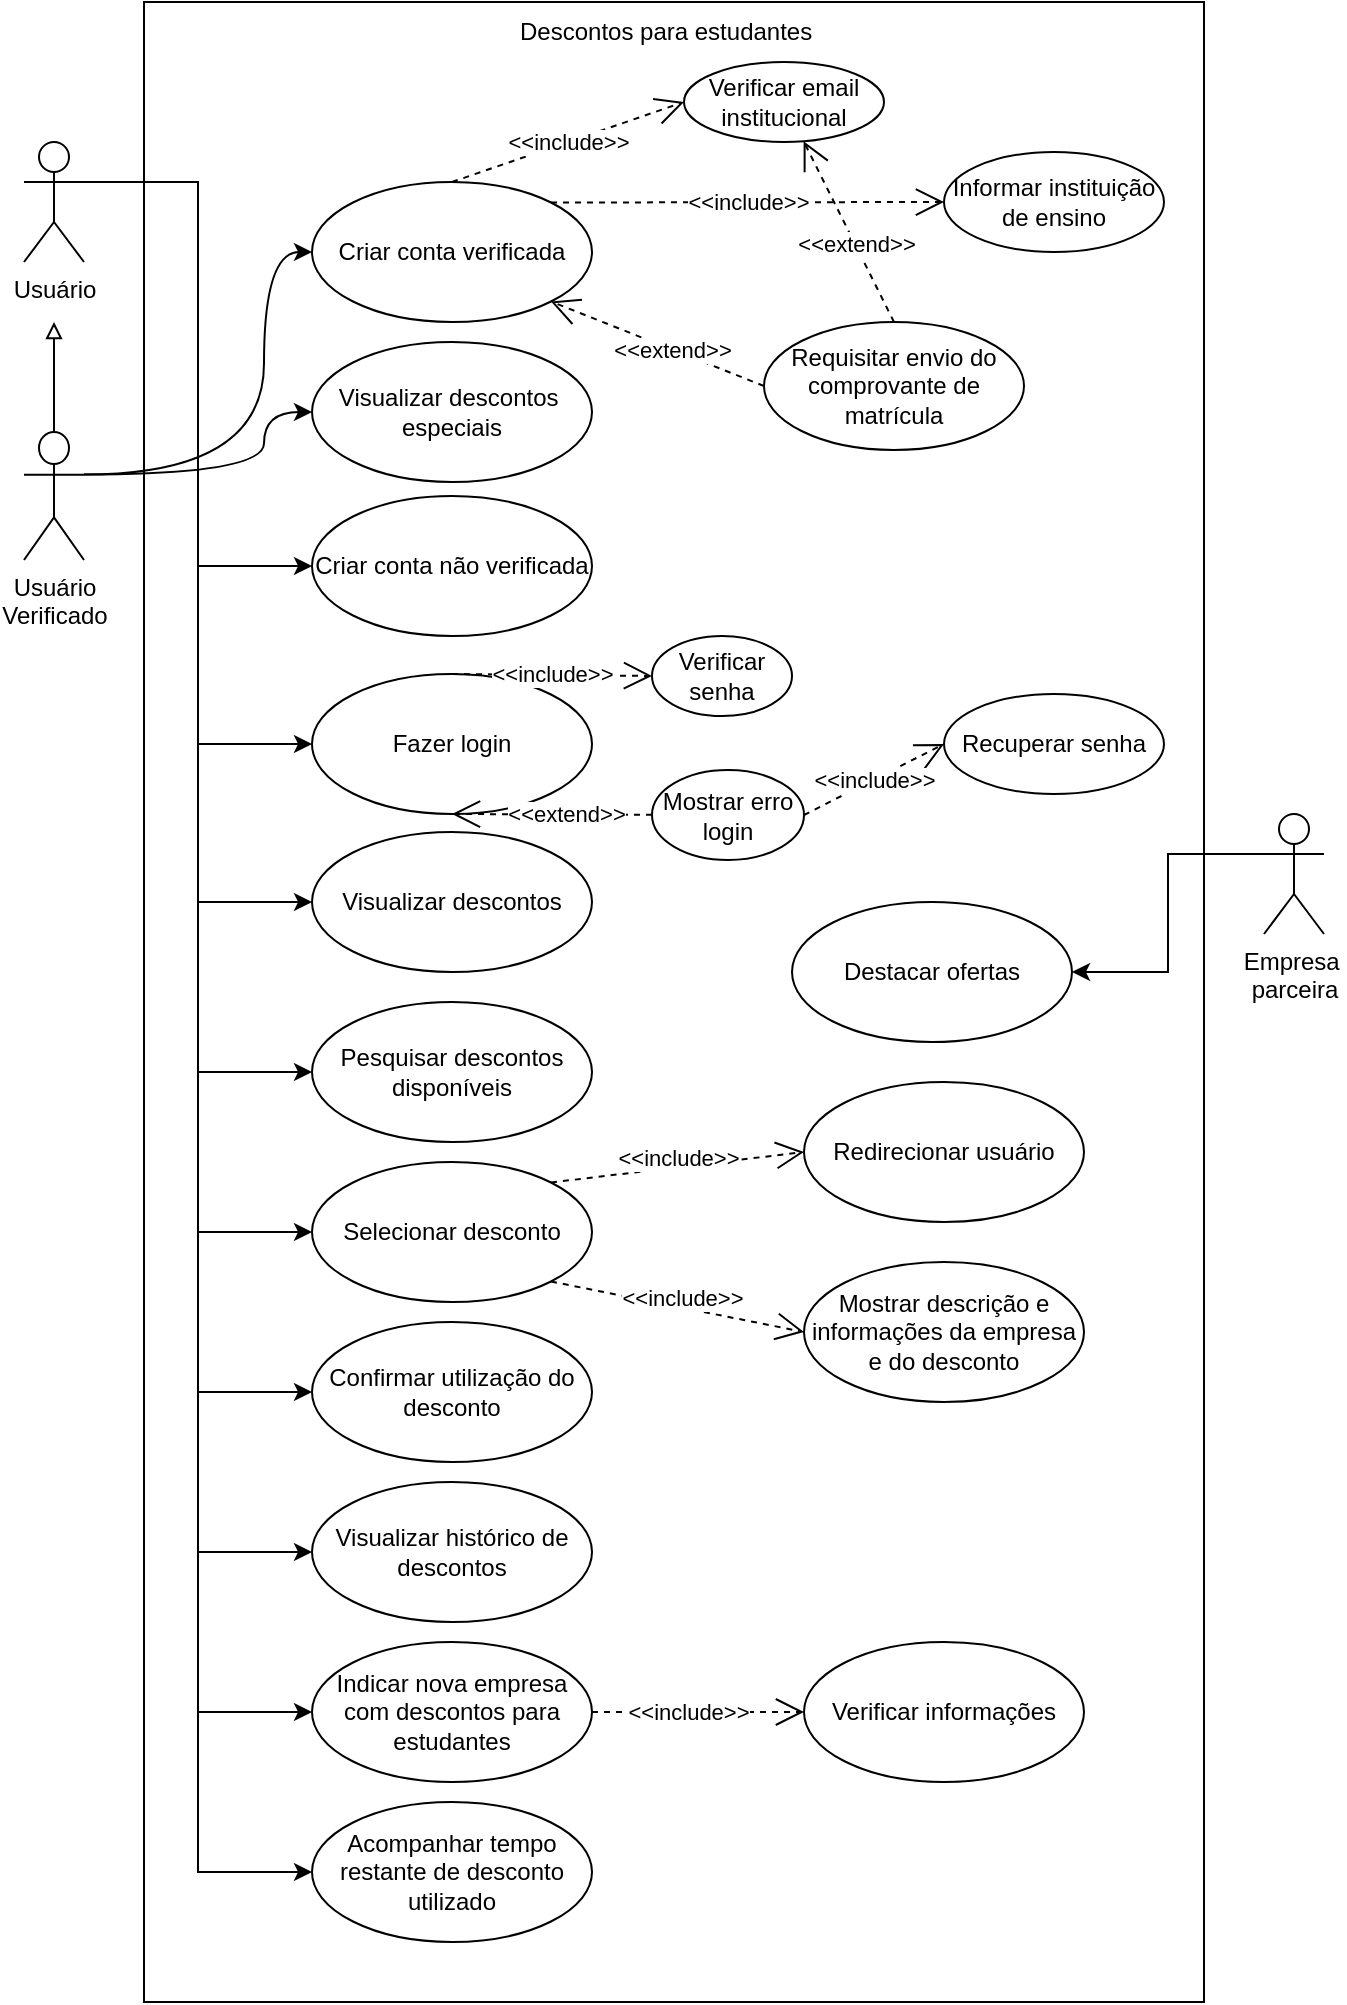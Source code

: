 <mxfile version="20.8.16" type="device"><diagram name="Página-1" id="qOazbDhE25L41gAxgi3x"><mxGraphModel dx="1434" dy="2018" grid="1" gridSize="10" guides="1" tooltips="1" connect="1" arrows="1" fold="1" page="1" pageScale="1" pageWidth="827" pageHeight="1169" math="0" shadow="0"><root><mxCell id="0"/><mxCell id="1" parent="0"/><mxCell id="r52DJJkO7hQ2NDdyozN8-1" value="" style="rounded=0;whiteSpace=wrap;html=1;" parent="1" vertex="1"><mxGeometry x="150" y="-1070" width="530" height="1000" as="geometry"/></mxCell><mxCell id="r52DJJkO7hQ2NDdyozN8-13" style="edgeStyle=orthogonalEdgeStyle;rounded=0;orthogonalLoop=1;jettySize=auto;html=1;exitX=1;exitY=0.333;exitDx=0;exitDy=0;exitPerimeter=0;entryX=0;entryY=0.5;entryDx=0;entryDy=0;" parent="1" target="r52DJJkO7hQ2NDdyozN8-5" edge="1" source="r52DJJkO7hQ2NDdyozN8-2"><mxGeometry relative="1" as="geometry"><mxPoint x="140" y="-620" as="sourcePoint"/></mxGeometry></mxCell><mxCell id="r52DJJkO7hQ2NDdyozN8-14" style="edgeStyle=orthogonalEdgeStyle;rounded=0;orthogonalLoop=1;jettySize=auto;html=1;exitX=1;exitY=0.333;exitDx=0;exitDy=0;exitPerimeter=0;entryX=0;entryY=0.5;entryDx=0;entryDy=0;" parent="1" target="r52DJJkO7hQ2NDdyozN8-10" edge="1" source="r52DJJkO7hQ2NDdyozN8-2"><mxGeometry relative="1" as="geometry"><mxPoint x="140" y="-620" as="sourcePoint"/></mxGeometry></mxCell><mxCell id="r52DJJkO7hQ2NDdyozN8-15" style="edgeStyle=orthogonalEdgeStyle;rounded=0;orthogonalLoop=1;jettySize=auto;html=1;exitX=1;exitY=0.333;exitDx=0;exitDy=0;exitPerimeter=0;entryX=0;entryY=0.5;entryDx=0;entryDy=0;" parent="1" target="r52DJJkO7hQ2NDdyozN8-11" edge="1" source="r52DJJkO7hQ2NDdyozN8-2"><mxGeometry relative="1" as="geometry"><mxPoint x="140" y="-620" as="sourcePoint"/></mxGeometry></mxCell><mxCell id="r52DJJkO7hQ2NDdyozN8-23" style="edgeStyle=orthogonalEdgeStyle;rounded=0;orthogonalLoop=1;jettySize=auto;html=1;exitX=1;exitY=0.333;exitDx=0;exitDy=0;exitPerimeter=0;entryX=0;entryY=0.5;entryDx=0;entryDy=0;" parent="1" target="r52DJJkO7hQ2NDdyozN8-22" edge="1" source="r52DJJkO7hQ2NDdyozN8-2"><mxGeometry relative="1" as="geometry"><mxPoint x="140" y="-620" as="sourcePoint"/></mxGeometry></mxCell><mxCell id="r52DJJkO7hQ2NDdyozN8-33" style="edgeStyle=orthogonalEdgeStyle;rounded=0;orthogonalLoop=1;jettySize=auto;html=1;exitX=1;exitY=0.333;exitDx=0;exitDy=0;exitPerimeter=0;entryX=0;entryY=0.5;entryDx=0;entryDy=0;" parent="1" target="r52DJJkO7hQ2NDdyozN8-32" edge="1" source="r52DJJkO7hQ2NDdyozN8-2"><mxGeometry relative="1" as="geometry"><mxPoint x="140" y="-620" as="sourcePoint"/></mxGeometry></mxCell><mxCell id="r52DJJkO7hQ2NDdyozN8-35" style="edgeStyle=orthogonalEdgeStyle;rounded=0;orthogonalLoop=1;jettySize=auto;html=1;exitX=1;exitY=0.333;exitDx=0;exitDy=0;exitPerimeter=0;entryX=0;entryY=0.5;entryDx=0;entryDy=0;" parent="1" target="r52DJJkO7hQ2NDdyozN8-34" edge="1" source="r52DJJkO7hQ2NDdyozN8-2"><mxGeometry relative="1" as="geometry"><mxPoint x="140" y="-620" as="sourcePoint"/></mxGeometry></mxCell><mxCell id="AZddP5NKxP03tEK6zNNX-7" style="edgeStyle=orthogonalEdgeStyle;rounded=0;orthogonalLoop=1;jettySize=auto;html=1;exitX=1;exitY=0.333;exitDx=0;exitDy=0;exitPerimeter=0;entryX=0;entryY=0.5;entryDx=0;entryDy=0;" parent="1" target="AZddP5NKxP03tEK6zNNX-1" edge="1" source="r52DJJkO7hQ2NDdyozN8-2"><mxGeometry relative="1" as="geometry"><mxPoint x="140" y="-620" as="sourcePoint"/></mxGeometry></mxCell><mxCell id="B63mDpn9Tx1kX9USl7d3-5" style="edgeStyle=orthogonalEdgeStyle;rounded=0;orthogonalLoop=1;jettySize=auto;html=1;exitX=1;exitY=0.333;exitDx=0;exitDy=0;exitPerimeter=0;entryX=0;entryY=0.5;entryDx=0;entryDy=0;" parent="1" source="r52DJJkO7hQ2NDdyozN8-2" target="B63mDpn9Tx1kX9USl7d3-4" edge="1"><mxGeometry relative="1" as="geometry"/></mxCell><mxCell id="b9guiwGfVOFb5EUr2cfM-2" style="edgeStyle=orthogonalEdgeStyle;rounded=0;orthogonalLoop=1;jettySize=auto;html=1;exitX=1;exitY=0.333;exitDx=0;exitDy=0;exitPerimeter=0;entryX=0;entryY=0.5;entryDx=0;entryDy=0;" edge="1" parent="1" source="r52DJJkO7hQ2NDdyozN8-2" target="b9guiwGfVOFb5EUr2cfM-1"><mxGeometry relative="1" as="geometry"/></mxCell><mxCell id="r52DJJkO7hQ2NDdyozN8-2" value="Usuário" style="shape=umlActor;verticalLabelPosition=bottom;verticalAlign=top;html=1;rounded=0;" parent="1" vertex="1"><mxGeometry x="90" y="-1000" width="30" height="60" as="geometry"/></mxCell><mxCell id="r52DJJkO7hQ2NDdyozN8-4" value="Criar conta verificada" style="ellipse;whiteSpace=wrap;html=1;rounded=0;" parent="1" vertex="1"><mxGeometry x="234" y="-980" width="140" height="70" as="geometry"/></mxCell><mxCell id="r52DJJkO7hQ2NDdyozN8-5" value="Fazer login" style="ellipse;whiteSpace=wrap;html=1;rounded=0;" parent="1" vertex="1"><mxGeometry x="234" y="-734" width="140" height="70" as="geometry"/></mxCell><mxCell id="r52DJJkO7hQ2NDdyozN8-6" value="&amp;lt;&amp;lt;extend&amp;gt;&amp;gt;" style="endArrow=open;endSize=12;dashed=1;html=1;rounded=0;entryX=0.5;entryY=1;entryDx=0;entryDy=0;" parent="1" source="r52DJJkO7hQ2NDdyozN8-7" target="r52DJJkO7hQ2NDdyozN8-5" edge="1"><mxGeometry x="-0.137" width="160" relative="1" as="geometry"><mxPoint x="470" y="-690" as="sourcePoint"/><mxPoint x="630" y="-690" as="targetPoint"/><Array as="points"/><mxPoint as="offset"/></mxGeometry></mxCell><mxCell id="r52DJJkO7hQ2NDdyozN8-7" value="Mostrar erro login" style="ellipse;whiteSpace=wrap;html=1;rounded=0;" parent="1" vertex="1"><mxGeometry x="404" y="-686" width="76" height="45" as="geometry"/></mxCell><mxCell id="r52DJJkO7hQ2NDdyozN8-8" value="&amp;lt;&amp;lt;include&amp;gt;&amp;gt;" style="endArrow=open;endSize=12;dashed=1;html=1;rounded=0;exitX=0.5;exitY=0;exitDx=0;exitDy=0;entryX=0;entryY=0.5;entryDx=0;entryDy=0;" parent="1" source="r52DJJkO7hQ2NDdyozN8-5" target="r52DJJkO7hQ2NDdyozN8-9" edge="1"><mxGeometry x="-0.003" width="160" relative="1" as="geometry"><mxPoint x="490" y="-760" as="sourcePoint"/><mxPoint x="662.09" y="-735.16" as="targetPoint"/><Array as="points"/><mxPoint as="offset"/></mxGeometry></mxCell><mxCell id="r52DJJkO7hQ2NDdyozN8-9" value="Verificar senha" style="ellipse;whiteSpace=wrap;html=1;rounded=0;" parent="1" vertex="1"><mxGeometry x="404" y="-753" width="70" height="40" as="geometry"/></mxCell><mxCell id="r52DJJkO7hQ2NDdyozN8-10" value="Visualizar descontos" style="ellipse;whiteSpace=wrap;html=1;rounded=0;" parent="1" vertex="1"><mxGeometry x="234" y="-655" width="140" height="70" as="geometry"/></mxCell><mxCell id="r52DJJkO7hQ2NDdyozN8-11" value="Confirmar utilização do desconto" style="ellipse;whiteSpace=wrap;html=1;rounded=0;" parent="1" vertex="1"><mxGeometry x="234" y="-410" width="140" height="70" as="geometry"/></mxCell><mxCell id="r52DJJkO7hQ2NDdyozN8-18" value="Verificar email institucional" style="ellipse;whiteSpace=wrap;html=1;fillColor=rgb(255, 255, 255);rounded=0;" parent="1" vertex="1"><mxGeometry x="420" y="-1040" width="100" height="40" as="geometry"/></mxCell><mxCell id="r52DJJkO7hQ2NDdyozN8-19" value="&amp;lt;&amp;lt;include&amp;gt;&amp;gt;" style="endArrow=open;endSize=12;dashed=1;html=1;rounded=0;exitX=0.5;exitY=0;exitDx=0;exitDy=0;entryX=0;entryY=0.5;entryDx=0;entryDy=0;" parent="1" source="r52DJJkO7hQ2NDdyozN8-4" target="r52DJJkO7hQ2NDdyozN8-18" edge="1"><mxGeometry x="-0.003" width="160" relative="1" as="geometry"><mxPoint x="460.0" y="-880" as="sourcePoint"/><mxPoint x="560.0" y="-879" as="targetPoint"/><Array as="points"/><mxPoint as="offset"/></mxGeometry></mxCell><mxCell id="r52DJJkO7hQ2NDdyozN8-20" value="Requisitar envio do comprovante de matrícula" style="ellipse;whiteSpace=wrap;html=1;fillColor=rgb(255, 255, 255);rounded=0;" parent="1" vertex="1"><mxGeometry x="460" y="-910" width="130" height="64" as="geometry"/></mxCell><mxCell id="r52DJJkO7hQ2NDdyozN8-21" value="&amp;lt;&amp;lt;extend&amp;gt;&amp;gt;" style="endArrow=open;endSize=12;dashed=1;html=1;rounded=0;entryX=1;entryY=1;entryDx=0;entryDy=0;exitX=0;exitY=0.5;exitDx=0;exitDy=0;" parent="1" source="r52DJJkO7hQ2NDdyozN8-20" target="r52DJJkO7hQ2NDdyozN8-4" edge="1"><mxGeometry x="-0.137" width="160" relative="1" as="geometry"><mxPoint x="520.001" y="-790.001" as="sourcePoint"/><mxPoint x="420.0" y="-789.18" as="targetPoint"/><Array as="points"/><mxPoint as="offset"/></mxGeometry></mxCell><mxCell id="r52DJJkO7hQ2NDdyozN8-22" value="Visualizar histórico de descontos" style="ellipse;whiteSpace=wrap;html=1;rounded=0;" parent="1" vertex="1"><mxGeometry x="234" y="-330" width="140" height="70" as="geometry"/></mxCell><mxCell id="r52DJJkO7hQ2NDdyozN8-24" value="Informar instituição de ensino" style="ellipse;whiteSpace=wrap;html=1;fillColor=rgb(255, 255, 255);rounded=0;" parent="1" vertex="1"><mxGeometry x="550" y="-995" width="110" height="50" as="geometry"/></mxCell><mxCell id="r52DJJkO7hQ2NDdyozN8-26" value="&amp;lt;&amp;lt;include&amp;gt;&amp;gt;" style="endArrow=open;endSize=12;dashed=1;html=1;rounded=0;exitX=1;exitY=0;exitDx=0;exitDy=0;entryX=0;entryY=0.5;entryDx=0;entryDy=0;" parent="1" source="r52DJJkO7hQ2NDdyozN8-4" target="r52DJJkO7hQ2NDdyozN8-24" edge="1"><mxGeometry width="160" relative="1" as="geometry"><mxPoint x="519.0" y="-870" as="sourcePoint"/><mxPoint x="805" y="-845" as="targetPoint"/></mxGeometry></mxCell><mxCell id="r52DJJkO7hQ2NDdyozN8-29" value="Recuperar senha" style="ellipse;whiteSpace=wrap;html=1;fillColor=rgb(255, 255, 255);rounded=0;" parent="1" vertex="1"><mxGeometry x="550" y="-724" width="110" height="50" as="geometry"/></mxCell><mxCell id="r52DJJkO7hQ2NDdyozN8-30" value="&amp;lt;&amp;lt;include&amp;gt;&amp;gt;" style="endArrow=open;endSize=12;dashed=1;html=1;rounded=0;exitX=1;exitY=0.5;exitDx=0;exitDy=0;entryX=0;entryY=0.5;entryDx=0;entryDy=0;" parent="1" source="r52DJJkO7hQ2NDdyozN8-7" target="r52DJJkO7hQ2NDdyozN8-29" edge="1"><mxGeometry width="160" relative="1" as="geometry"><mxPoint x="510.0" y="-671" as="sourcePoint"/><mxPoint x="796" y="-646" as="targetPoint"/></mxGeometry></mxCell><mxCell id="r52DJJkO7hQ2NDdyozN8-32" value="Pesquisar descontos disponíveis" style="ellipse;whiteSpace=wrap;html=1;rounded=0;" parent="1" vertex="1"><mxGeometry x="234" y="-570" width="140" height="70" as="geometry"/></mxCell><mxCell id="r52DJJkO7hQ2NDdyozN8-34" value="Indicar nova empresa com descontos para estudantes" style="ellipse;whiteSpace=wrap;html=1;rounded=0;" parent="1" vertex="1"><mxGeometry x="234" y="-250" width="140" height="70" as="geometry"/></mxCell><mxCell id="r52DJJkO7hQ2NDdyozN8-39" value="Verificar informações" style="ellipse;whiteSpace=wrap;html=1;fillColor=rgb(255, 255, 255);rounded=0;" parent="1" vertex="1"><mxGeometry x="480" y="-250" width="140" height="70" as="geometry"/></mxCell><mxCell id="r52DJJkO7hQ2NDdyozN8-41" value="&amp;lt;&amp;lt;include&amp;gt;&amp;gt;" style="endArrow=open;endSize=12;dashed=1;html=1;rounded=0;exitX=1;exitY=0.5;exitDx=0;exitDy=0;entryX=0;entryY=0.5;entryDx=0;entryDy=0;" parent="1" source="r52DJJkO7hQ2NDdyozN8-34" target="r52DJJkO7hQ2NDdyozN8-39" edge="1"><mxGeometry x="-0.1" width="160" relative="1" as="geometry"><mxPoint x="420" y="-110" as="sourcePoint"/><mxPoint x="580" y="-110" as="targetPoint"/><mxPoint as="offset"/></mxGeometry></mxCell><mxCell id="AZddP5NKxP03tEK6zNNX-1" value="Selecionar desconto" style="ellipse;whiteSpace=wrap;html=1;rounded=0;" parent="1" vertex="1"><mxGeometry x="234" y="-490" width="140" height="70" as="geometry"/></mxCell><mxCell id="AZddP5NKxP03tEK6zNNX-2" value="&amp;lt;&amp;lt;include&amp;gt;&amp;gt;" style="endArrow=open;endSize=12;dashed=1;html=1;rounded=0;exitX=1;exitY=0;exitDx=0;exitDy=0;entryX=0;entryY=0.5;entryDx=0;entryDy=0;" parent="1" source="AZddP5NKxP03tEK6zNNX-1" target="AZddP5NKxP03tEK6zNNX-3" edge="1"><mxGeometry x="0.019" y="5" width="160" relative="1" as="geometry"><mxPoint x="390" y="-460" as="sourcePoint"/><mxPoint x="550" y="-460" as="targetPoint"/><mxPoint as="offset"/></mxGeometry></mxCell><mxCell id="AZddP5NKxP03tEK6zNNX-3" value="Redirecionar usuário" style="ellipse;whiteSpace=wrap;html=1;rounded=0;" parent="1" vertex="1"><mxGeometry x="480" y="-530" width="140" height="70" as="geometry"/></mxCell><mxCell id="AZddP5NKxP03tEK6zNNX-4" value="Mostrar descrição e informações da empresa e do desconto" style="ellipse;whiteSpace=wrap;html=1;rounded=0;" parent="1" vertex="1"><mxGeometry x="480" y="-440" width="140" height="70" as="geometry"/></mxCell><mxCell id="AZddP5NKxP03tEK6zNNX-6" value="&amp;lt;&amp;lt;include&amp;gt;&amp;gt;" style="endArrow=open;endSize=12;dashed=1;html=1;rounded=0;exitX=1;exitY=1;exitDx=0;exitDy=0;entryX=0;entryY=0.5;entryDx=0;entryDy=0;" parent="1" source="AZddP5NKxP03tEK6zNNX-1" target="AZddP5NKxP03tEK6zNNX-4" edge="1"><mxGeometry x="0.019" y="5" width="160" relative="1" as="geometry"><mxPoint x="314" y="-480" as="sourcePoint"/><mxPoint x="515.0" y="-515" as="targetPoint"/><mxPoint as="offset"/></mxGeometry></mxCell><mxCell id="B63mDpn9Tx1kX9USl7d3-1" value="Descontos para estudantes" style="text;strokeColor=none;fillColor=none;align=left;verticalAlign=middle;spacingLeft=4;spacingRight=4;overflow=hidden;points=[[0,0.5],[1,0.5]];portConstraint=eastwest;rotatable=0;whiteSpace=wrap;html=1;rounded=0;" parent="1" vertex="1"><mxGeometry x="332" y="-1070" width="166" height="30" as="geometry"/></mxCell><mxCell id="B63mDpn9Tx1kX9USl7d3-3" value="&amp;lt;&amp;lt;extend&amp;gt;&amp;gt;" style="endArrow=open;endSize=12;dashed=1;html=1;rounded=0;exitX=0.5;exitY=0;exitDx=0;exitDy=0;" parent="1" source="r52DJJkO7hQ2NDdyozN8-20" target="r52DJJkO7hQ2NDdyozN8-18" edge="1"><mxGeometry x="-0.137" width="160" relative="1" as="geometry"><mxPoint x="414.0" y="-790" as="sourcePoint"/><mxPoint x="314" y="-790" as="targetPoint"/><Array as="points"/><mxPoint as="offset"/></mxGeometry></mxCell><mxCell id="B63mDpn9Tx1kX9USl7d3-4" value="Acompanhar tempo restante de desconto utilizado" style="ellipse;whiteSpace=wrap;html=1;rounded=0;" parent="1" vertex="1"><mxGeometry x="234" y="-170" width="140" height="70" as="geometry"/></mxCell><mxCell id="b9guiwGfVOFb5EUr2cfM-1" value="Criar conta não verificada" style="ellipse;whiteSpace=wrap;html=1;rounded=0;" vertex="1" parent="1"><mxGeometry x="234" y="-823" width="140" height="70" as="geometry"/></mxCell><mxCell id="b9guiwGfVOFb5EUr2cfM-9" style="edgeStyle=orthogonalEdgeStyle;rounded=0;orthogonalLoop=1;jettySize=auto;html=1;exitX=0;exitY=0.333;exitDx=0;exitDy=0;exitPerimeter=0;entryX=1;entryY=0.5;entryDx=0;entryDy=0;" edge="1" parent="1" source="b9guiwGfVOFb5EUr2cfM-3" target="b9guiwGfVOFb5EUr2cfM-8"><mxGeometry relative="1" as="geometry"/></mxCell><mxCell id="b9guiwGfVOFb5EUr2cfM-3" value="Empresa&amp;nbsp;&lt;br&gt;parceira" style="shape=umlActor;verticalLabelPosition=bottom;verticalAlign=top;html=1;rounded=0;" vertex="1" parent="1"><mxGeometry x="710" y="-664" width="30" height="60" as="geometry"/></mxCell><mxCell id="b9guiwGfVOFb5EUr2cfM-8" value="Destacar ofertas" style="ellipse;whiteSpace=wrap;html=1;rounded=0;" vertex="1" parent="1"><mxGeometry x="474" y="-620" width="140" height="70" as="geometry"/></mxCell><mxCell id="b9guiwGfVOFb5EUr2cfM-16" style="edgeStyle=orthogonalEdgeStyle;rounded=0;orthogonalLoop=1;jettySize=auto;html=1;exitX=0.5;exitY=0;exitDx=0;exitDy=0;exitPerimeter=0;endArrow=block;endFill=0;" edge="1" parent="1" source="b9guiwGfVOFb5EUr2cfM-11"><mxGeometry relative="1" as="geometry"><mxPoint x="105" y="-910" as="targetPoint"/></mxGeometry></mxCell><mxCell id="b9guiwGfVOFb5EUr2cfM-19" style="rounded=0;orthogonalLoop=1;jettySize=auto;html=1;exitX=1;exitY=0.333;exitDx=0;exitDy=0;exitPerimeter=0;entryX=0;entryY=0.5;entryDx=0;entryDy=0;endArrow=classic;endFill=1;edgeStyle=orthogonalEdgeStyle;curved=1;" edge="1" parent="1" source="b9guiwGfVOFb5EUr2cfM-11" target="r52DJJkO7hQ2NDdyozN8-4"><mxGeometry relative="1" as="geometry"><Array as="points"><mxPoint x="210" y="-834"/><mxPoint x="210" y="-945"/></Array></mxGeometry></mxCell><mxCell id="b9guiwGfVOFb5EUr2cfM-20" style="rounded=0;orthogonalLoop=1;jettySize=auto;html=1;exitX=1;exitY=0.333;exitDx=0;exitDy=0;exitPerimeter=0;entryX=0;entryY=0.5;entryDx=0;entryDy=0;endArrow=classic;endFill=1;edgeStyle=orthogonalEdgeStyle;curved=1;" edge="1" parent="1" source="b9guiwGfVOFb5EUr2cfM-11" target="b9guiwGfVOFb5EUr2cfM-17"><mxGeometry relative="1" as="geometry"><Array as="points"><mxPoint x="210" y="-834"/><mxPoint x="210" y="-865"/></Array></mxGeometry></mxCell><mxCell id="b9guiwGfVOFb5EUr2cfM-11" value="Usuário&lt;br&gt;Verificado" style="shape=umlActor;verticalLabelPosition=bottom;verticalAlign=top;html=1;rounded=0;" vertex="1" parent="1"><mxGeometry x="90" y="-855" width="30" height="64" as="geometry"/></mxCell><mxCell id="b9guiwGfVOFb5EUr2cfM-17" value="Visualizar descontos&amp;nbsp;&lt;br&gt;especiais" style="ellipse;whiteSpace=wrap;html=1;rounded=0;" vertex="1" parent="1"><mxGeometry x="234" y="-900" width="140" height="70" as="geometry"/></mxCell></root></mxGraphModel></diagram></mxfile>